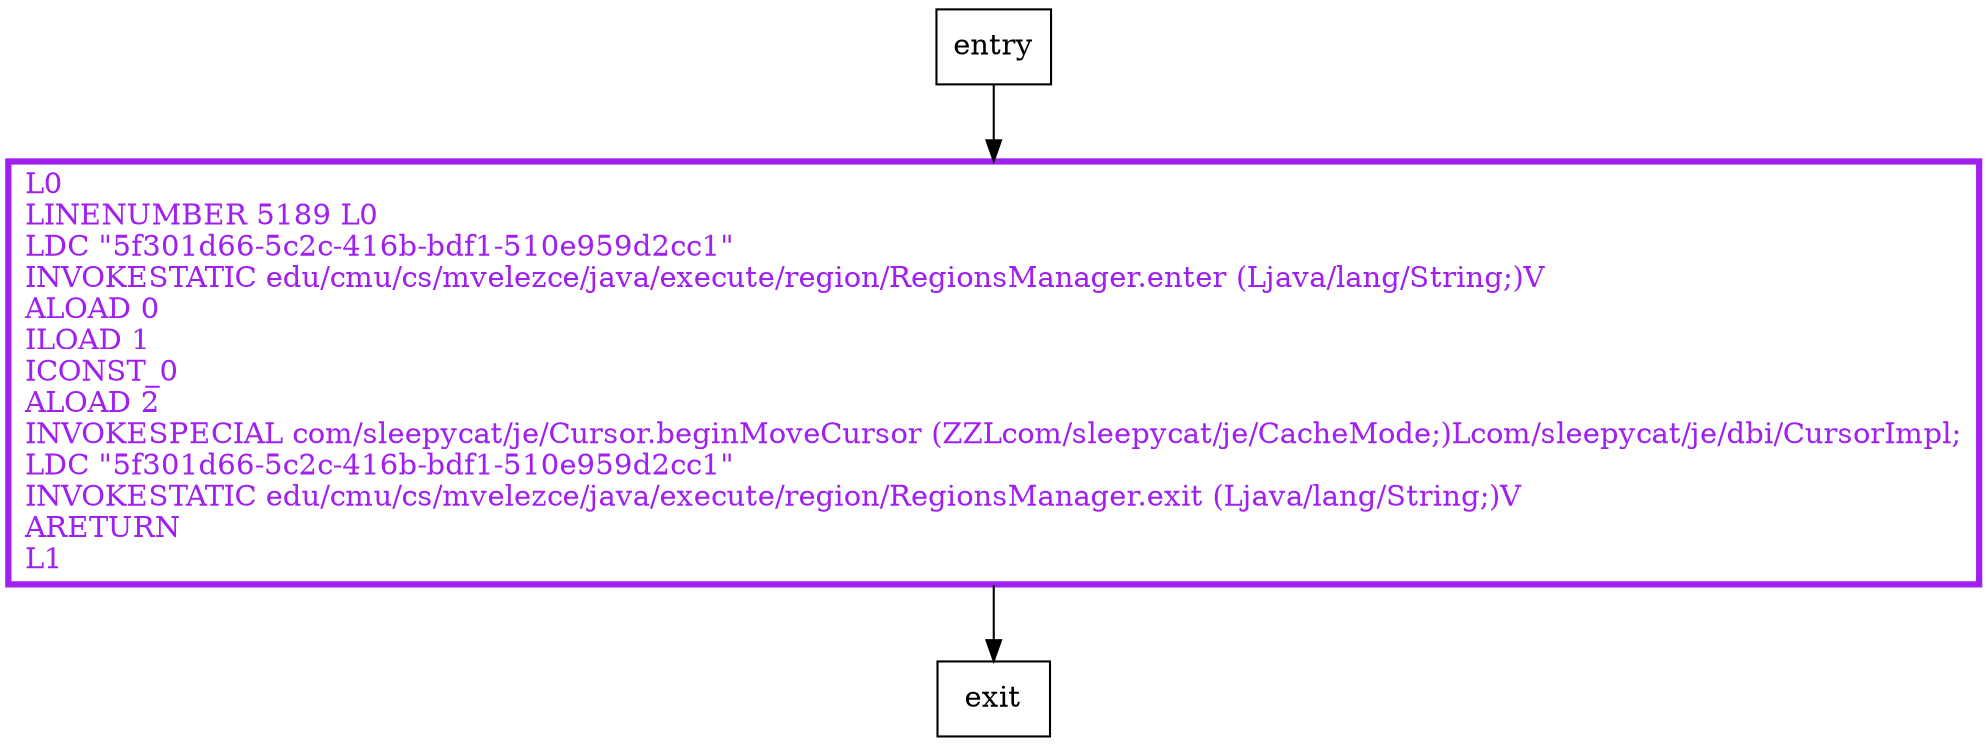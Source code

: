 digraph beginMoveCursor {
node [shape=record];
1509111602 [label="L0\lLINENUMBER 5189 L0\lLDC \"5f301d66-5c2c-416b-bdf1-510e959d2cc1\"\lINVOKESTATIC edu/cmu/cs/mvelezce/java/execute/region/RegionsManager.enter (Ljava/lang/String;)V\lALOAD 0\lILOAD 1\lICONST_0\lALOAD 2\lINVOKESPECIAL com/sleepycat/je/Cursor.beginMoveCursor (ZZLcom/sleepycat/je/CacheMode;)Lcom/sleepycat/je/dbi/CursorImpl;\lLDC \"5f301d66-5c2c-416b-bdf1-510e959d2cc1\"\lINVOKESTATIC edu/cmu/cs/mvelezce/java/execute/region/RegionsManager.exit (Ljava/lang/String;)V\lARETURN\lL1\l"];
entry;
exit;
entry -> 1509111602
1509111602 -> exit
1509111602[fontcolor="purple", penwidth=3, color="purple"];
}

